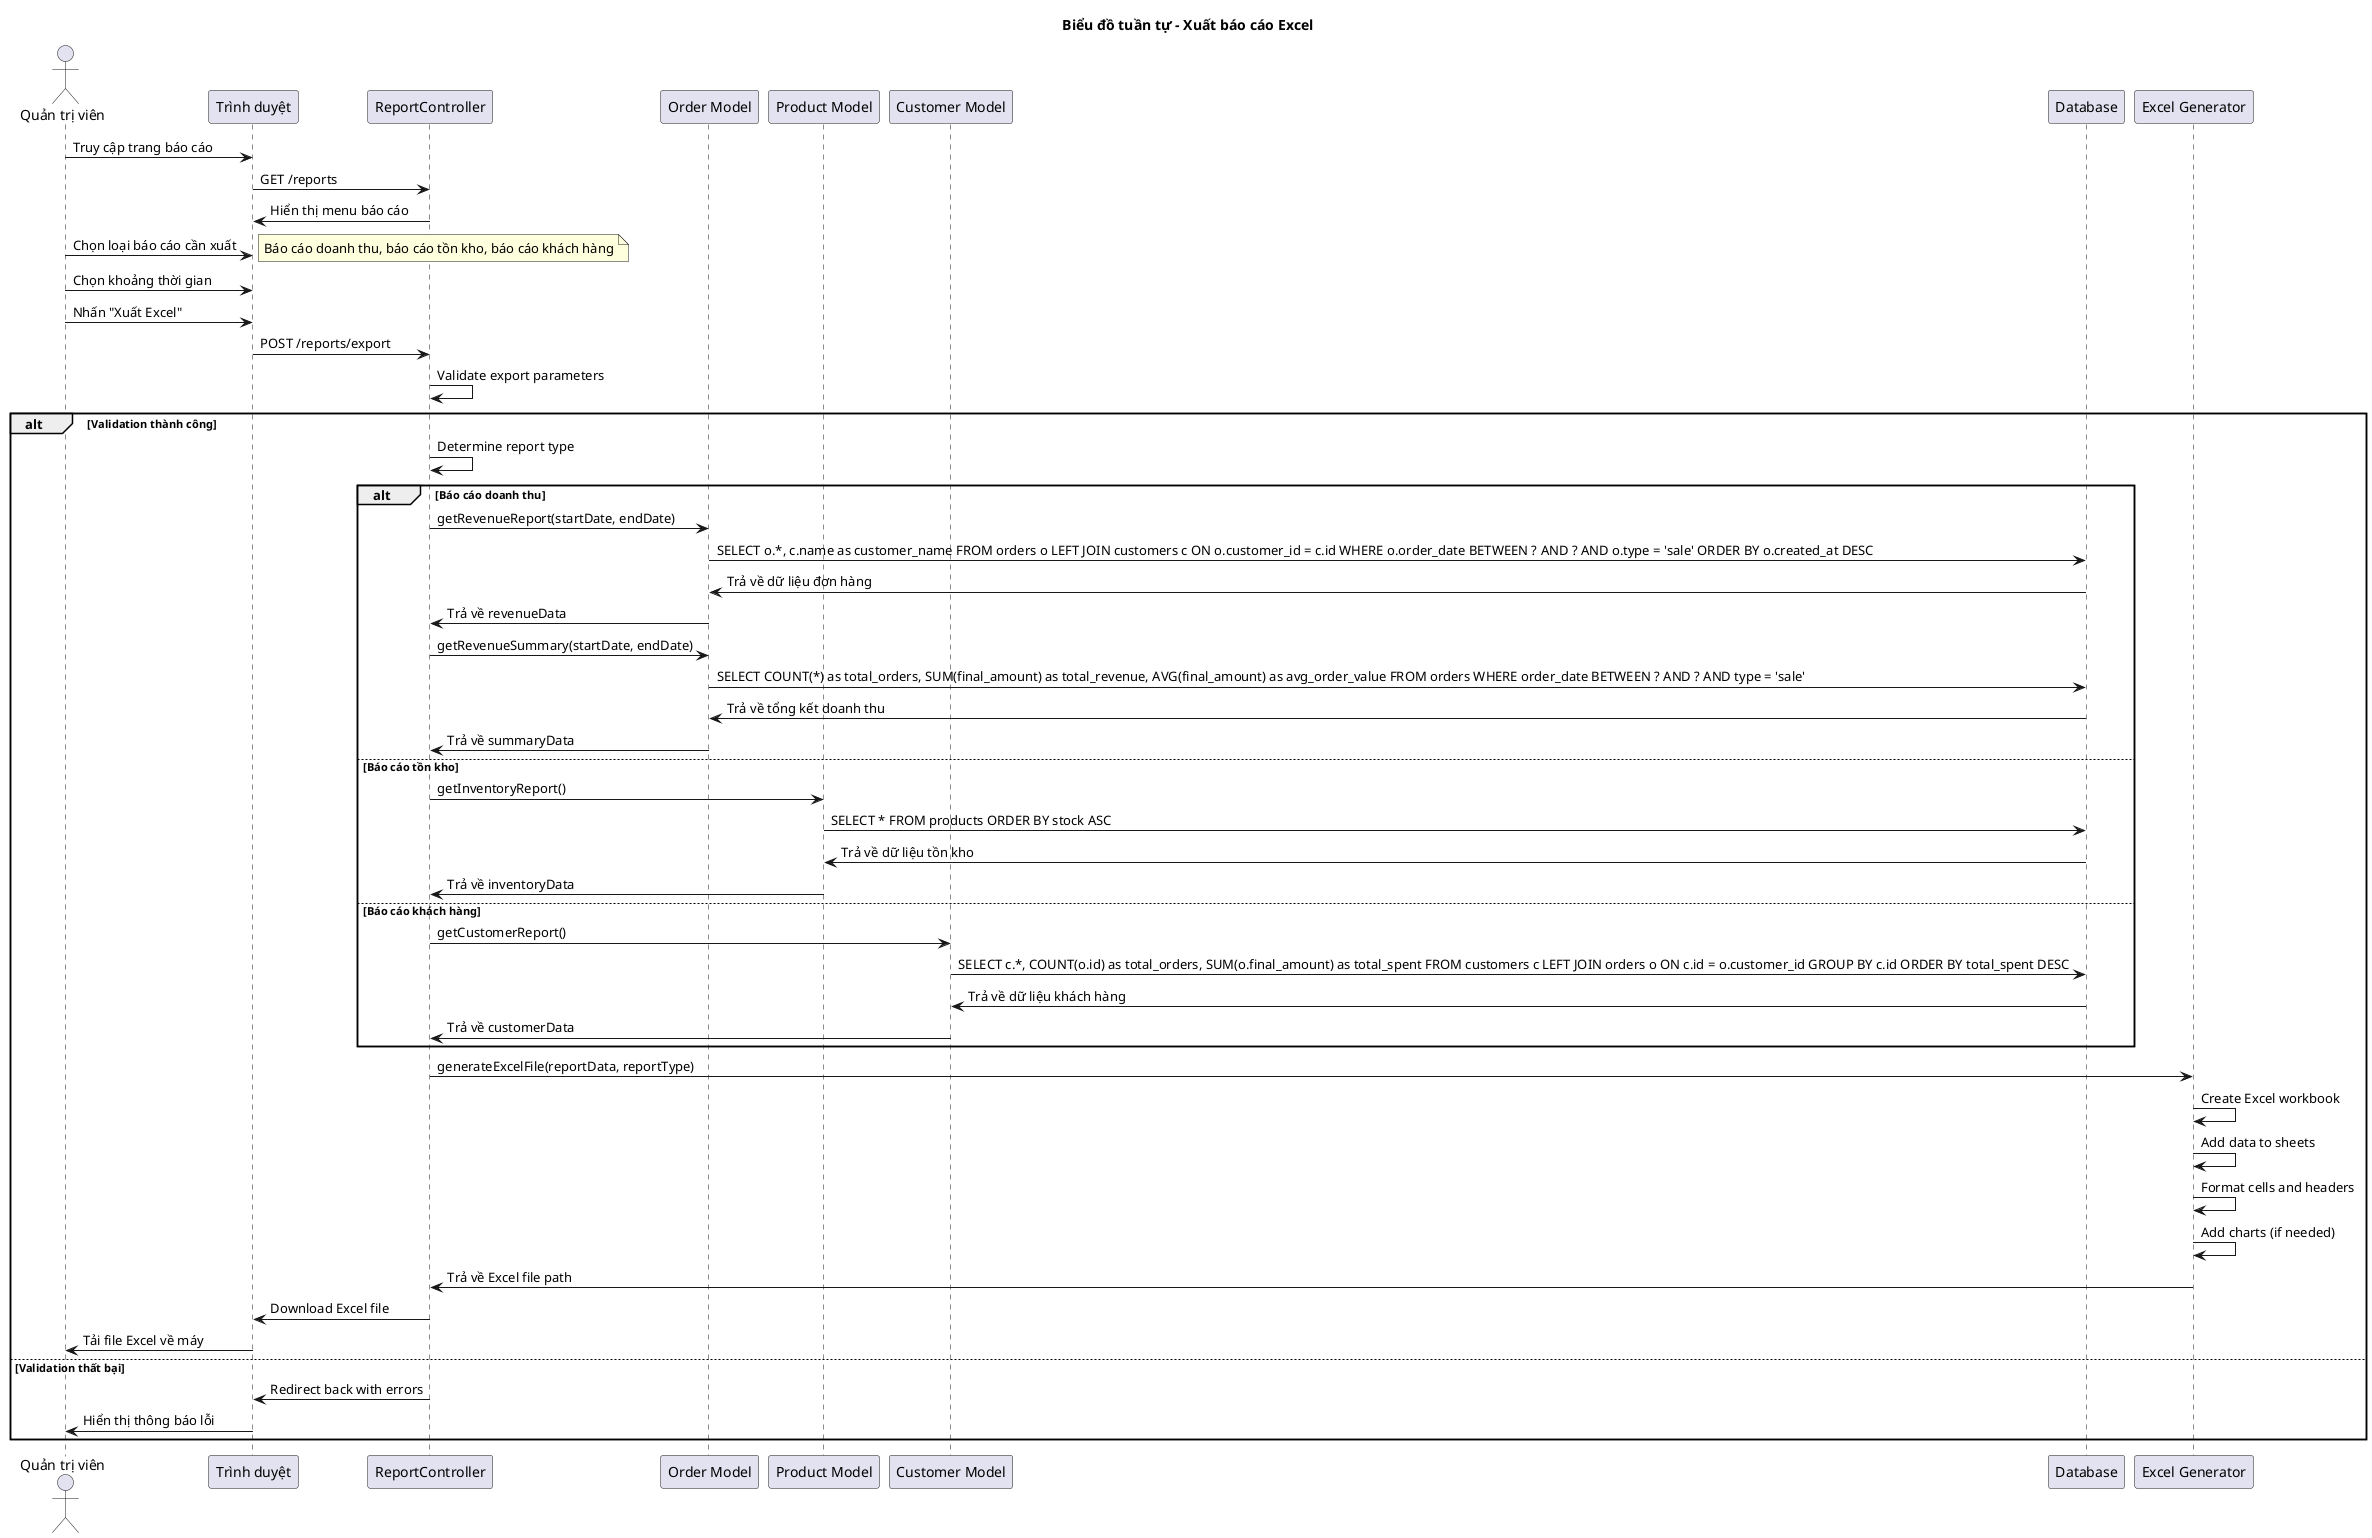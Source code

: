 @startuml Xuất báo cáo Excel
title Biểu đồ tuần tự - Xuất báo cáo Excel

actor "Quản trị viên" as Admin
participant "Trình duyệt" as Browser
participant "ReportController" as Controller
participant "Order Model" as OrderModel
participant "Product Model" as ProductModel
participant "Customer Model" as CustomerModel
participant "Database" as DB
participant "Excel Generator" as Excel

Admin -> Browser: Truy cập trang báo cáo
Browser -> Controller: GET /reports
Controller -> Browser: Hiển thị menu báo cáo

Admin -> Browser: Chọn loại báo cáo cần xuất
note right: Báo cáo doanh thu, báo cáo tồn kho, báo cáo khách hàng
Admin -> Browser: Chọn khoảng thời gian
Admin -> Browser: Nhấn "Xuất Excel"
Browser -> Controller: POST /reports/export

Controller -> Controller: Validate export parameters

alt Validation thành công
    Controller -> Controller: Determine report type
    
    alt Báo cáo doanh thu
        Controller -> OrderModel: getRevenueReport(startDate, endDate)
        OrderModel -> DB: SELECT o.*, c.name as customer_name FROM orders o LEFT JOIN customers c ON o.customer_id = c.id WHERE o.order_date BETWEEN ? AND ? AND o.type = 'sale' ORDER BY o.created_at DESC
        DB -> OrderModel: Trả về dữ liệu đơn hàng
        OrderModel -> Controller: Trả về revenueData
        
        Controller -> OrderModel: getRevenueSummary(startDate, endDate)
        OrderModel -> DB: SELECT COUNT(*) as total_orders, SUM(final_amount) as total_revenue, AVG(final_amount) as avg_order_value FROM orders WHERE order_date BETWEEN ? AND ? AND type = 'sale'
        DB -> OrderModel: Trả về tổng kết doanh thu
        OrderModel -> Controller: Trả về summaryData
        
    else Báo cáo tồn kho
        Controller -> ProductModel: getInventoryReport()
        ProductModel -> DB: SELECT * FROM products ORDER BY stock ASC
        DB -> ProductModel: Trả về dữ liệu tồn kho
        ProductModel -> Controller: Trả về inventoryData
        
    else Báo cáo khách hàng
        Controller -> CustomerModel: getCustomerReport()
        CustomerModel -> DB: SELECT c.*, COUNT(o.id) as total_orders, SUM(o.final_amount) as total_spent FROM customers c LEFT JOIN orders o ON c.id = o.customer_id GROUP BY c.id ORDER BY total_spent DESC
        DB -> CustomerModel: Trả về dữ liệu khách hàng
        CustomerModel -> Controller: Trả về customerData
    end
    
    Controller -> Excel: generateExcelFile(reportData, reportType)
    Excel -> Excel: Create Excel workbook
    Excel -> Excel: Add data to sheets
    Excel -> Excel: Format cells and headers
    Excel -> Excel: Add charts (if needed)
    Excel -> Controller: Trả về Excel file path
    
    Controller -> Browser: Download Excel file
    Browser -> Admin: Tải file Excel về máy
    
else Validation thất bại
    Controller -> Browser: Redirect back with errors
    Browser -> Admin: Hiển thị thông báo lỗi
end

@enduml
